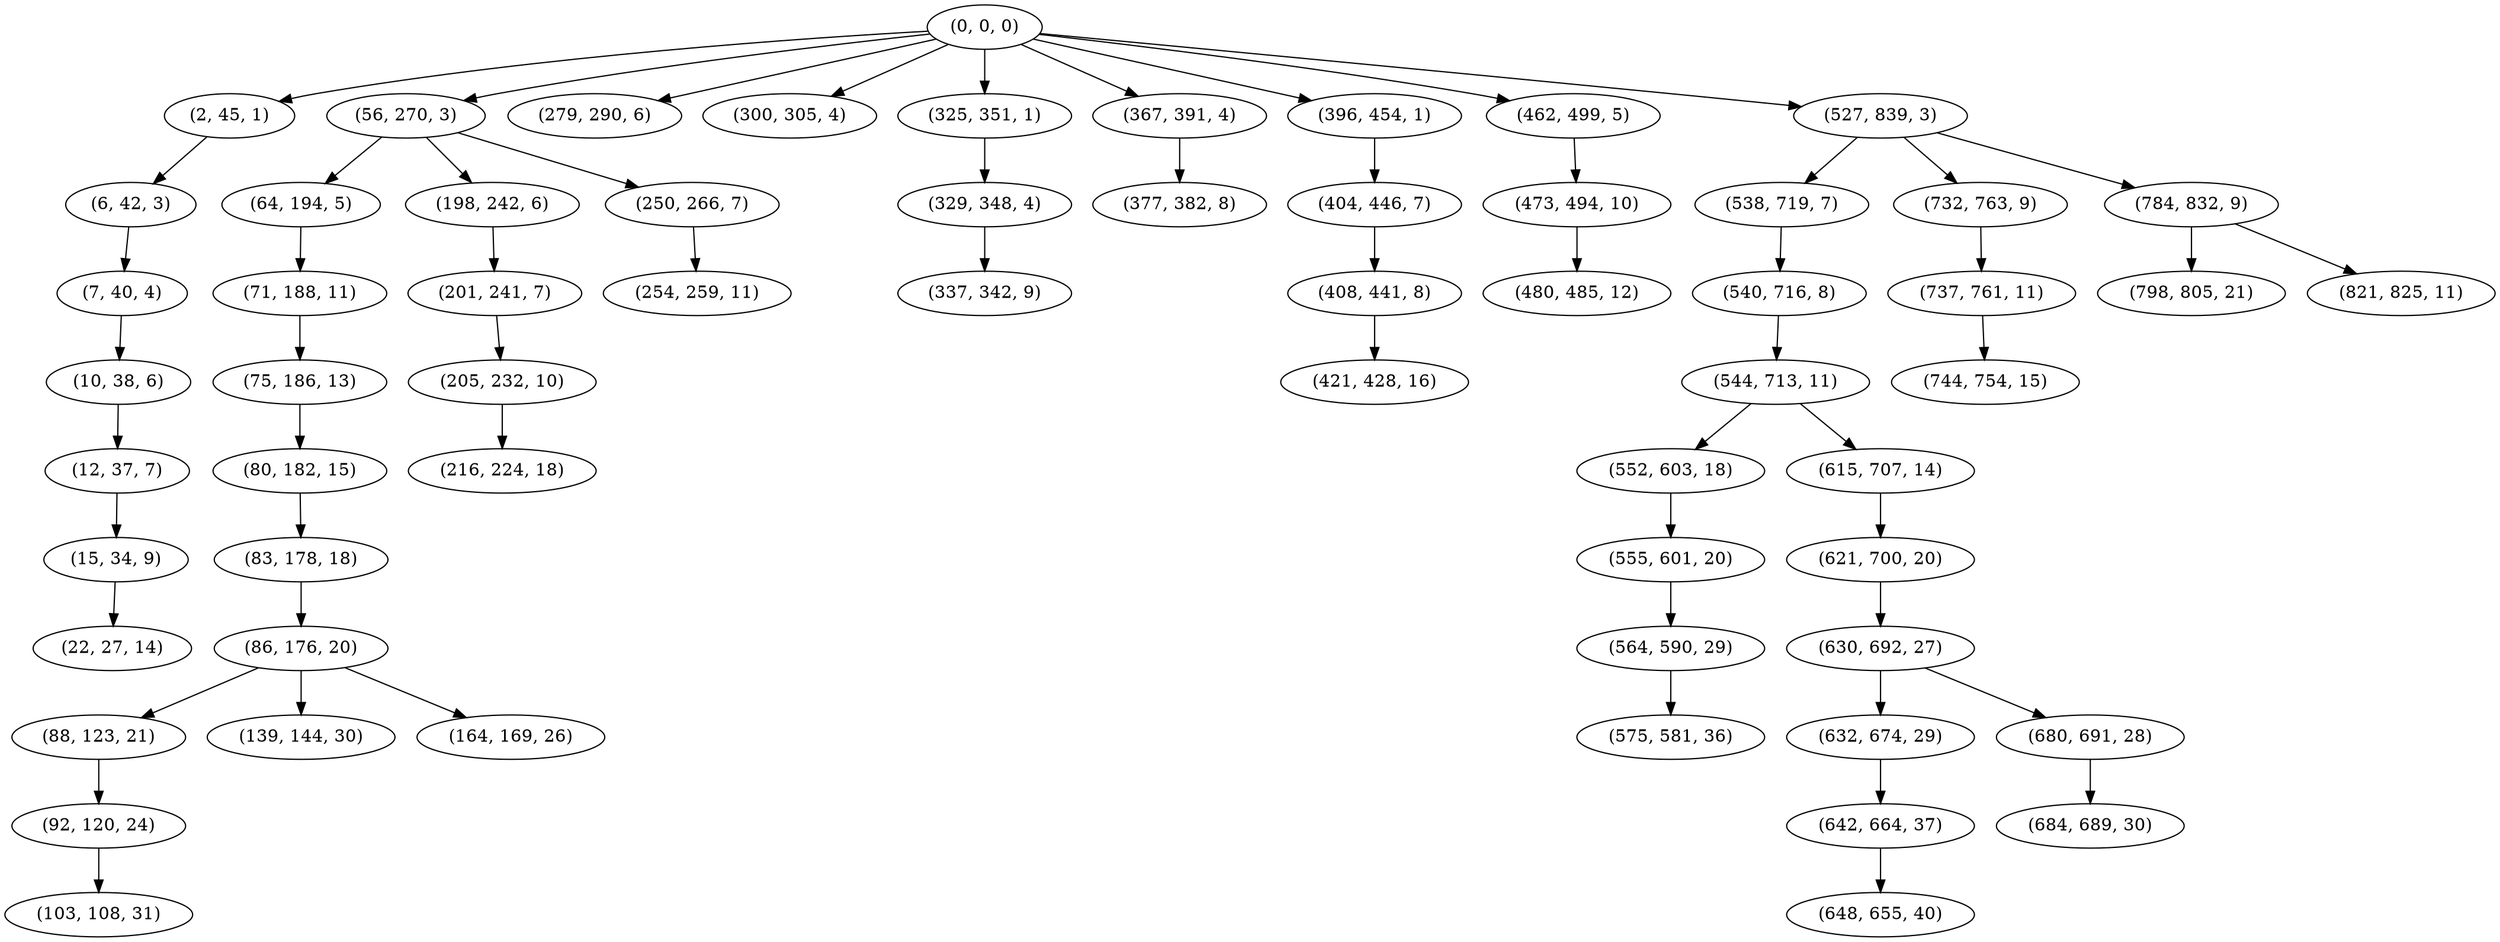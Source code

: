 digraph tree {
    "(0, 0, 0)";
    "(2, 45, 1)";
    "(6, 42, 3)";
    "(7, 40, 4)";
    "(10, 38, 6)";
    "(12, 37, 7)";
    "(15, 34, 9)";
    "(22, 27, 14)";
    "(56, 270, 3)";
    "(64, 194, 5)";
    "(71, 188, 11)";
    "(75, 186, 13)";
    "(80, 182, 15)";
    "(83, 178, 18)";
    "(86, 176, 20)";
    "(88, 123, 21)";
    "(92, 120, 24)";
    "(103, 108, 31)";
    "(139, 144, 30)";
    "(164, 169, 26)";
    "(198, 242, 6)";
    "(201, 241, 7)";
    "(205, 232, 10)";
    "(216, 224, 18)";
    "(250, 266, 7)";
    "(254, 259, 11)";
    "(279, 290, 6)";
    "(300, 305, 4)";
    "(325, 351, 1)";
    "(329, 348, 4)";
    "(337, 342, 9)";
    "(367, 391, 4)";
    "(377, 382, 8)";
    "(396, 454, 1)";
    "(404, 446, 7)";
    "(408, 441, 8)";
    "(421, 428, 16)";
    "(462, 499, 5)";
    "(473, 494, 10)";
    "(480, 485, 12)";
    "(527, 839, 3)";
    "(538, 719, 7)";
    "(540, 716, 8)";
    "(544, 713, 11)";
    "(552, 603, 18)";
    "(555, 601, 20)";
    "(564, 590, 29)";
    "(575, 581, 36)";
    "(615, 707, 14)";
    "(621, 700, 20)";
    "(630, 692, 27)";
    "(632, 674, 29)";
    "(642, 664, 37)";
    "(648, 655, 40)";
    "(680, 691, 28)";
    "(684, 689, 30)";
    "(732, 763, 9)";
    "(737, 761, 11)";
    "(744, 754, 15)";
    "(784, 832, 9)";
    "(798, 805, 21)";
    "(821, 825, 11)";
    "(0, 0, 0)" -> "(2, 45, 1)";
    "(0, 0, 0)" -> "(56, 270, 3)";
    "(0, 0, 0)" -> "(279, 290, 6)";
    "(0, 0, 0)" -> "(300, 305, 4)";
    "(0, 0, 0)" -> "(325, 351, 1)";
    "(0, 0, 0)" -> "(367, 391, 4)";
    "(0, 0, 0)" -> "(396, 454, 1)";
    "(0, 0, 0)" -> "(462, 499, 5)";
    "(0, 0, 0)" -> "(527, 839, 3)";
    "(2, 45, 1)" -> "(6, 42, 3)";
    "(6, 42, 3)" -> "(7, 40, 4)";
    "(7, 40, 4)" -> "(10, 38, 6)";
    "(10, 38, 6)" -> "(12, 37, 7)";
    "(12, 37, 7)" -> "(15, 34, 9)";
    "(15, 34, 9)" -> "(22, 27, 14)";
    "(56, 270, 3)" -> "(64, 194, 5)";
    "(56, 270, 3)" -> "(198, 242, 6)";
    "(56, 270, 3)" -> "(250, 266, 7)";
    "(64, 194, 5)" -> "(71, 188, 11)";
    "(71, 188, 11)" -> "(75, 186, 13)";
    "(75, 186, 13)" -> "(80, 182, 15)";
    "(80, 182, 15)" -> "(83, 178, 18)";
    "(83, 178, 18)" -> "(86, 176, 20)";
    "(86, 176, 20)" -> "(88, 123, 21)";
    "(86, 176, 20)" -> "(139, 144, 30)";
    "(86, 176, 20)" -> "(164, 169, 26)";
    "(88, 123, 21)" -> "(92, 120, 24)";
    "(92, 120, 24)" -> "(103, 108, 31)";
    "(198, 242, 6)" -> "(201, 241, 7)";
    "(201, 241, 7)" -> "(205, 232, 10)";
    "(205, 232, 10)" -> "(216, 224, 18)";
    "(250, 266, 7)" -> "(254, 259, 11)";
    "(325, 351, 1)" -> "(329, 348, 4)";
    "(329, 348, 4)" -> "(337, 342, 9)";
    "(367, 391, 4)" -> "(377, 382, 8)";
    "(396, 454, 1)" -> "(404, 446, 7)";
    "(404, 446, 7)" -> "(408, 441, 8)";
    "(408, 441, 8)" -> "(421, 428, 16)";
    "(462, 499, 5)" -> "(473, 494, 10)";
    "(473, 494, 10)" -> "(480, 485, 12)";
    "(527, 839, 3)" -> "(538, 719, 7)";
    "(527, 839, 3)" -> "(732, 763, 9)";
    "(527, 839, 3)" -> "(784, 832, 9)";
    "(538, 719, 7)" -> "(540, 716, 8)";
    "(540, 716, 8)" -> "(544, 713, 11)";
    "(544, 713, 11)" -> "(552, 603, 18)";
    "(544, 713, 11)" -> "(615, 707, 14)";
    "(552, 603, 18)" -> "(555, 601, 20)";
    "(555, 601, 20)" -> "(564, 590, 29)";
    "(564, 590, 29)" -> "(575, 581, 36)";
    "(615, 707, 14)" -> "(621, 700, 20)";
    "(621, 700, 20)" -> "(630, 692, 27)";
    "(630, 692, 27)" -> "(632, 674, 29)";
    "(630, 692, 27)" -> "(680, 691, 28)";
    "(632, 674, 29)" -> "(642, 664, 37)";
    "(642, 664, 37)" -> "(648, 655, 40)";
    "(680, 691, 28)" -> "(684, 689, 30)";
    "(732, 763, 9)" -> "(737, 761, 11)";
    "(737, 761, 11)" -> "(744, 754, 15)";
    "(784, 832, 9)" -> "(798, 805, 21)";
    "(784, 832, 9)" -> "(821, 825, 11)";
}
